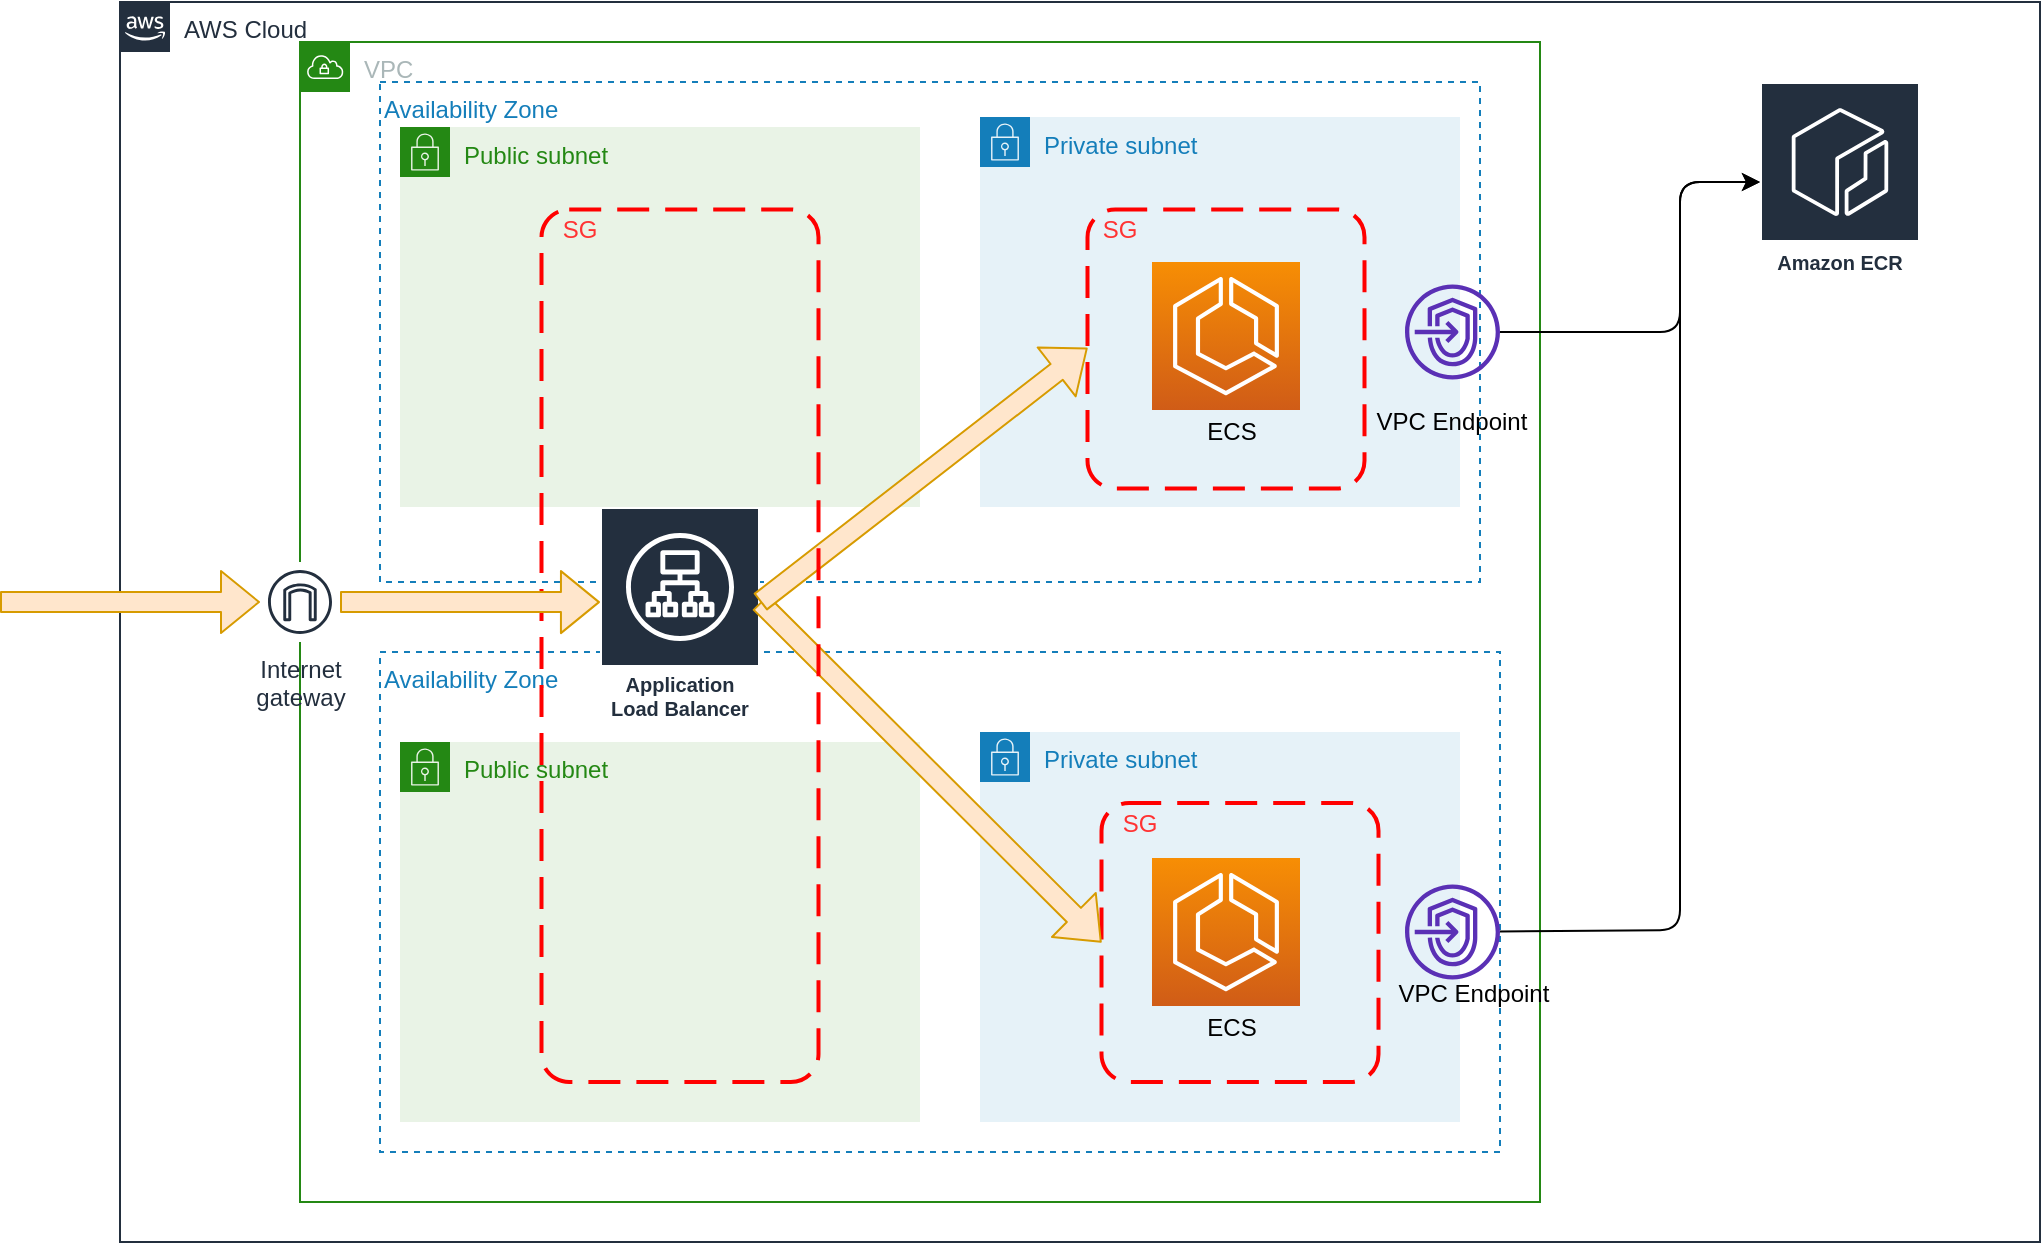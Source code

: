 <mxfile version="13.0.3" type="device"><diagram id="ZS7YK9T-_NlFmXCC2_kb" name="ページ1"><mxGraphModel dx="1773" dy="632" grid="1" gridSize="10" guides="1" tooltips="1" connect="1" arrows="1" fold="1" page="1" pageScale="1" pageWidth="827" pageHeight="1169" math="0" shadow="0"><root><mxCell id="0"/><mxCell id="1" parent="0"/><mxCell id="fzfcmnvTj4QvyqCkeXtG-10" value="Public subnet" style="points=[[0,0],[0.25,0],[0.5,0],[0.75,0],[1,0],[1,0.25],[1,0.5],[1,0.75],[1,1],[0.75,1],[0.5,1],[0.25,1],[0,1],[0,0.75],[0,0.5],[0,0.25]];outlineConnect=0;gradientColor=none;html=1;whiteSpace=wrap;fontSize=12;fontStyle=0;shape=mxgraph.aws4.group;grIcon=mxgraph.aws4.group_security_group;grStroke=0;strokeColor=#248814;fillColor=#E9F3E6;verticalAlign=top;align=left;spacingLeft=30;fontColor=#248814;dashed=0;" vertex="1" parent="1"><mxGeometry x="170" y="380" width="260" height="190" as="geometry"/></mxCell><mxCell id="fzfcmnvTj4QvyqCkeXtG-9" value="Availability Zone" style="fillColor=none;strokeColor=#147EBA;dashed=1;verticalAlign=top;fontStyle=0;fontColor=#147EBA;align=left;" vertex="1" parent="1"><mxGeometry x="160" y="335" width="560" height="250" as="geometry"/></mxCell><mxCell id="eTApfFFpn0ZwXuu3hVmN-5" value="AWS Cloud" style="points=[[0,0],[0.25,0],[0.5,0],[0.75,0],[1,0],[1,0.25],[1,0.5],[1,0.75],[1,1],[0.75,1],[0.5,1],[0.25,1],[0,1],[0,0.75],[0,0.5],[0,0.25]];outlineConnect=0;gradientColor=none;html=1;whiteSpace=wrap;fontSize=12;fontStyle=0;shape=mxgraph.aws4.group;grIcon=mxgraph.aws4.group_aws_cloud_alt;strokeColor=#232F3E;fillColor=none;verticalAlign=top;align=left;spacingLeft=30;fontColor=#232F3E;dashed=0;" parent="1" vertex="1"><mxGeometry x="30" y="10" width="960" height="620" as="geometry"/></mxCell><mxCell id="eTApfFFpn0ZwXuu3hVmN-4" value="VPC" style="points=[[0,0],[0.25,0],[0.5,0],[0.75,0],[1,0],[1,0.25],[1,0.5],[1,0.75],[1,1],[0.75,1],[0.5,1],[0.25,1],[0,1],[0,0.75],[0,0.5],[0,0.25]];outlineConnect=0;gradientColor=none;html=1;whiteSpace=wrap;fontSize=12;fontStyle=0;shape=mxgraph.aws4.group;grIcon=mxgraph.aws4.group_vpc;strokeColor=#248814;fillColor=none;verticalAlign=top;align=left;spacingLeft=30;fontColor=#AAB7B8;dashed=0;" parent="1" vertex="1"><mxGeometry x="120" y="30" width="620" height="580" as="geometry"/></mxCell><mxCell id="eTApfFFpn0ZwXuu3hVmN-7" value="Availability Zone" style="fillColor=none;strokeColor=#147EBA;dashed=1;verticalAlign=top;fontStyle=0;fontColor=#147EBA;align=left;" parent="1" vertex="1"><mxGeometry x="160" y="50" width="550" height="250" as="geometry"/></mxCell><mxCell id="eTApfFFpn0ZwXuu3hVmN-6" value="Internet&#10;gateway" style="outlineConnect=0;fontColor=#232F3E;gradientColor=none;strokeColor=#232F3E;fillColor=#ffffff;dashed=0;verticalLabelPosition=bottom;verticalAlign=top;align=center;html=1;fontSize=12;fontStyle=0;aspect=fixed;shape=mxgraph.aws4.resourceIcon;resIcon=mxgraph.aws4.internet_gateway;" parent="1" vertex="1"><mxGeometry x="100" y="290" width="40" height="40" as="geometry"/></mxCell><mxCell id="eTApfFFpn0ZwXuu3hVmN-8" value="Public subnet" style="points=[[0,0],[0.25,0],[0.5,0],[0.75,0],[1,0],[1,0.25],[1,0.5],[1,0.75],[1,1],[0.75,1],[0.5,1],[0.25,1],[0,1],[0,0.75],[0,0.5],[0,0.25]];outlineConnect=0;gradientColor=none;html=1;whiteSpace=wrap;fontSize=12;fontStyle=0;shape=mxgraph.aws4.group;grIcon=mxgraph.aws4.group_security_group;grStroke=0;strokeColor=#248814;fillColor=#E9F3E6;verticalAlign=top;align=left;spacingLeft=30;fontColor=#248814;dashed=0;" parent="1" vertex="1"><mxGeometry x="170" y="72.5" width="260" height="190" as="geometry"/></mxCell><mxCell id="eTApfFFpn0ZwXuu3hVmN-10" value="Private subnet" style="points=[[0,0],[0.25,0],[0.5,0],[0.75,0],[1,0],[1,0.25],[1,0.5],[1,0.75],[1,1],[0.75,1],[0.5,1],[0.25,1],[0,1],[0,0.75],[0,0.5],[0,0.25]];outlineConnect=0;gradientColor=none;html=1;whiteSpace=wrap;fontSize=12;fontStyle=0;shape=mxgraph.aws4.group;grIcon=mxgraph.aws4.group_security_group;grStroke=0;strokeColor=#147EBA;fillColor=#E6F2F8;verticalAlign=top;align=left;spacingLeft=30;fontColor=#147EBA;dashed=0;" parent="1" vertex="1"><mxGeometry x="460" y="67.5" width="240" height="195" as="geometry"/></mxCell><mxCell id="eTApfFFpn0ZwXuu3hVmN-12" value="Application Load Balancer" style="outlineConnect=0;fontColor=#232F3E;gradientColor=none;strokeColor=#ffffff;fillColor=#232F3E;dashed=0;verticalLabelPosition=middle;verticalAlign=bottom;align=center;html=1;whiteSpace=wrap;fontSize=10;fontStyle=1;spacing=3;shape=mxgraph.aws4.productIcon;prIcon=mxgraph.aws4.application_load_balancer;" parent="1" vertex="1"><mxGeometry x="270" y="262.5" width="80" height="110" as="geometry"/></mxCell><mxCell id="eTApfFFpn0ZwXuu3hVmN-15" value="Amazon ECR" style="outlineConnect=0;fontColor=#232F3E;gradientColor=none;strokeColor=#ffffff;fillColor=#232F3E;dashed=0;verticalLabelPosition=middle;verticalAlign=bottom;align=center;html=1;whiteSpace=wrap;fontSize=10;fontStyle=1;spacing=3;shape=mxgraph.aws4.productIcon;prIcon=mxgraph.aws4.ecr;" parent="1" vertex="1"><mxGeometry x="850" y="50" width="80" height="100" as="geometry"/></mxCell><mxCell id="eTApfFFpn0ZwXuu3hVmN-16" value="" style="outlineConnect=0;fontColor=#232F3E;gradientColor=none;fillColor=#5A30B5;strokeColor=none;dashed=0;verticalLabelPosition=bottom;verticalAlign=top;align=center;html=1;fontSize=12;fontStyle=0;aspect=fixed;pointerEvents=1;shape=mxgraph.aws4.endpoints;" parent="1" vertex="1"><mxGeometry x="672.5" y="151.25" width="47.5" height="47.5" as="geometry"/></mxCell><mxCell id="eTApfFFpn0ZwXuu3hVmN-18" value="" style="outlineConnect=0;fontColor=#232F3E;gradientColor=#F78E04;gradientDirection=north;fillColor=#D05C17;strokeColor=#ffffff;dashed=0;verticalLabelPosition=bottom;verticalAlign=top;align=center;html=1;fontSize=12;fontStyle=0;aspect=fixed;shape=mxgraph.aws4.resourceIcon;resIcon=mxgraph.aws4.ecs;" parent="1" vertex="1"><mxGeometry x="546" y="140" width="74" height="74" as="geometry"/></mxCell><mxCell id="eTApfFFpn0ZwXuu3hVmN-21" value="ECS" style="text;html=1;strokeColor=none;fillColor=none;align=center;verticalAlign=middle;whiteSpace=wrap;rounded=0;" parent="1" vertex="1"><mxGeometry x="546" y="214" width="80" height="21" as="geometry"/></mxCell><mxCell id="eTApfFFpn0ZwXuu3hVmN-29" value="&lt;font color=&quot;#ff3333&quot;&gt;SG&lt;/font&gt;" style="text;html=1;strokeColor=none;fillColor=none;align=center;verticalAlign=middle;whiteSpace=wrap;rounded=0;" parent="1" vertex="1"><mxGeometry x="490" y="113.75" width="80" height="21" as="geometry"/></mxCell><mxCell id="eTApfFFpn0ZwXuu3hVmN-31" value="&lt;font color=&quot;#ff3333&quot;&gt;SG&lt;/font&gt;" style="text;html=1;strokeColor=none;fillColor=none;align=center;verticalAlign=middle;whiteSpace=wrap;rounded=0;" parent="1" vertex="1"><mxGeometry x="220" y="113.75" width="80" height="21" as="geometry"/></mxCell><mxCell id="eTApfFFpn0ZwXuu3hVmN-32" value="VPC Endpoint" style="text;html=1;strokeColor=none;fillColor=none;align=center;verticalAlign=middle;whiteSpace=wrap;rounded=0;" parent="1" vertex="1"><mxGeometry x="652.25" y="210" width="88" height="20" as="geometry"/></mxCell><mxCell id="fzfcmnvTj4QvyqCkeXtG-6" value="" style="rounded=1;arcSize=10;dashed=1;strokeColor=#ff0000;fillColor=none;gradientColor=none;dashPattern=8 4;strokeWidth=2;align=left;" vertex="1" parent="1"><mxGeometry x="513.75" y="113.75" width="138.5" height="139.5" as="geometry"/></mxCell><mxCell id="fzfcmnvTj4QvyqCkeXtG-11" value="Private subnet" style="points=[[0,0],[0.25,0],[0.5,0],[0.75,0],[1,0],[1,0.25],[1,0.5],[1,0.75],[1,1],[0.75,1],[0.5,1],[0.25,1],[0,1],[0,0.75],[0,0.5],[0,0.25]];outlineConnect=0;gradientColor=none;html=1;whiteSpace=wrap;fontSize=12;fontStyle=0;shape=mxgraph.aws4.group;grIcon=mxgraph.aws4.group_security_group;grStroke=0;strokeColor=#147EBA;fillColor=#E6F2F8;verticalAlign=top;align=left;spacingLeft=30;fontColor=#147EBA;dashed=0;" vertex="1" parent="1"><mxGeometry x="460" y="375" width="240" height="195" as="geometry"/></mxCell><mxCell id="fzfcmnvTj4QvyqCkeXtG-12" value="" style="rounded=1;arcSize=10;dashed=1;strokeColor=#ff0000;fillColor=none;gradientColor=none;dashPattern=8 4;strokeWidth=2;align=left;" vertex="1" parent="1"><mxGeometry x="520.75" y="410.5" width="138.5" height="139.5" as="geometry"/></mxCell><mxCell id="fzfcmnvTj4QvyqCkeXtG-13" value="" style="outlineConnect=0;fontColor=#232F3E;gradientColor=#F78E04;gradientDirection=north;fillColor=#D05C17;strokeColor=#ffffff;dashed=0;verticalLabelPosition=bottom;verticalAlign=top;align=center;html=1;fontSize=12;fontStyle=0;aspect=fixed;shape=mxgraph.aws4.resourceIcon;resIcon=mxgraph.aws4.ecs;" vertex="1" parent="1"><mxGeometry x="546" y="438" width="74" height="74" as="geometry"/></mxCell><mxCell id="fzfcmnvTj4QvyqCkeXtG-14" value="ECS" style="text;html=1;strokeColor=none;fillColor=none;align=center;verticalAlign=middle;whiteSpace=wrap;rounded=0;" vertex="1" parent="1"><mxGeometry x="546" y="512" width="80" height="21" as="geometry"/></mxCell><mxCell id="fzfcmnvTj4QvyqCkeXtG-15" value="&lt;font color=&quot;#ff3333&quot;&gt;SG&lt;/font&gt;" style="text;html=1;strokeColor=none;fillColor=none;align=center;verticalAlign=middle;whiteSpace=wrap;rounded=0;" vertex="1" parent="1"><mxGeometry x="500" y="410.5" width="80" height="21" as="geometry"/></mxCell><mxCell id="fzfcmnvTj4QvyqCkeXtG-17" value="VPC Endpoint" style="text;html=1;strokeColor=none;fillColor=none;align=center;verticalAlign=middle;whiteSpace=wrap;rounded=0;" vertex="1" parent="1"><mxGeometry x="662.5" y="496.25" width="88" height="20" as="geometry"/></mxCell><mxCell id="fzfcmnvTj4QvyqCkeXtG-18" value="" style="outlineConnect=0;fontColor=#232F3E;gradientColor=none;fillColor=#5A30B5;strokeColor=none;dashed=0;verticalLabelPosition=bottom;verticalAlign=top;align=center;html=1;fontSize=12;fontStyle=0;aspect=fixed;pointerEvents=1;shape=mxgraph.aws4.endpoints;" vertex="1" parent="1"><mxGeometry x="672.5" y="451.25" width="47.5" height="47.5" as="geometry"/></mxCell><mxCell id="fzfcmnvTj4QvyqCkeXtG-20" value="" style="endArrow=classic;html=1;" edge="1" parent="1" source="eTApfFFpn0ZwXuu3hVmN-16" target="eTApfFFpn0ZwXuu3hVmN-15"><mxGeometry width="50" height="50" relative="1" as="geometry"><mxPoint x="680" y="170" as="sourcePoint"/><mxPoint x="730" y="120" as="targetPoint"/><Array as="points"><mxPoint x="810" y="175"/><mxPoint x="810" y="100"/></Array></mxGeometry></mxCell><mxCell id="fzfcmnvTj4QvyqCkeXtG-21" value="" style="endArrow=classic;html=1;" edge="1" parent="1" source="fzfcmnvTj4QvyqCkeXtG-18" target="eTApfFFpn0ZwXuu3hVmN-15"><mxGeometry width="50" height="50" relative="1" as="geometry"><mxPoint x="730" y="185" as="sourcePoint"/><mxPoint x="860" y="110" as="targetPoint"/><Array as="points"><mxPoint x="810" y="474"/><mxPoint x="810" y="100"/></Array></mxGeometry></mxCell><mxCell id="fzfcmnvTj4QvyqCkeXtG-22" value="" style="shape=flexArrow;endArrow=classic;html=1;fillColor=#ffe6cc;strokeColor=#d79b00;" edge="1" parent="1" target="eTApfFFpn0ZwXuu3hVmN-6"><mxGeometry width="50" height="50" relative="1" as="geometry"><mxPoint x="-30" y="310" as="sourcePoint"/><mxPoint x="300" y="260" as="targetPoint"/></mxGeometry></mxCell><mxCell id="fzfcmnvTj4QvyqCkeXtG-25" value="" style="shape=flexArrow;endArrow=classic;html=1;fillColor=#ffe6cc;strokeColor=#d79b00;entryX=0;entryY=0.5;entryDx=0;entryDy=0;exitX=0.789;exitY=0.45;exitDx=0;exitDy=0;exitPerimeter=0;" edge="1" parent="1" source="fzfcmnvTj4QvyqCkeXtG-5" target="fzfcmnvTj4QvyqCkeXtG-12"><mxGeometry width="50" height="50" relative="1" as="geometry"><mxPoint x="379.25" y="457.03" as="sourcePoint"/><mxPoint x="480" y="587.967" as="targetPoint"/></mxGeometry></mxCell><mxCell id="fzfcmnvTj4QvyqCkeXtG-26" value="" style="shape=flexArrow;endArrow=classic;html=1;fillColor=#ffe6cc;strokeColor=#d79b00;entryX=0;entryY=0.5;entryDx=0;entryDy=0;exitX=0.789;exitY=0.45;exitDx=0;exitDy=0;exitPerimeter=0;" edge="1" parent="1" source="fzfcmnvTj4QvyqCkeXtG-5"><mxGeometry width="50" height="50" relative="1" as="geometry"><mxPoint x="380" y="183" as="sourcePoint"/><mxPoint x="513.75" y="183" as="targetPoint"/></mxGeometry></mxCell><mxCell id="fzfcmnvTj4QvyqCkeXtG-5" value="" style="rounded=1;arcSize=10;dashed=1;strokeColor=#ff0000;fillColor=none;gradientColor=none;dashPattern=8 4;strokeWidth=2;align=left;" vertex="1" parent="1"><mxGeometry x="240.75" y="113.75" width="138.5" height="436.25" as="geometry"/></mxCell><mxCell id="fzfcmnvTj4QvyqCkeXtG-24" value="" style="shape=flexArrow;endArrow=classic;html=1;fillColor=#ffe6cc;strokeColor=#d79b00;entryX=0.211;entryY=0.45;entryDx=0;entryDy=0;entryPerimeter=0;" edge="1" parent="1" target="fzfcmnvTj4QvyqCkeXtG-5"><mxGeometry width="50" height="50" relative="1" as="geometry"><mxPoint x="140" y="310" as="sourcePoint"/><mxPoint x="248.949" y="194.859" as="targetPoint"/></mxGeometry></mxCell></root></mxGraphModel></diagram></mxfile>